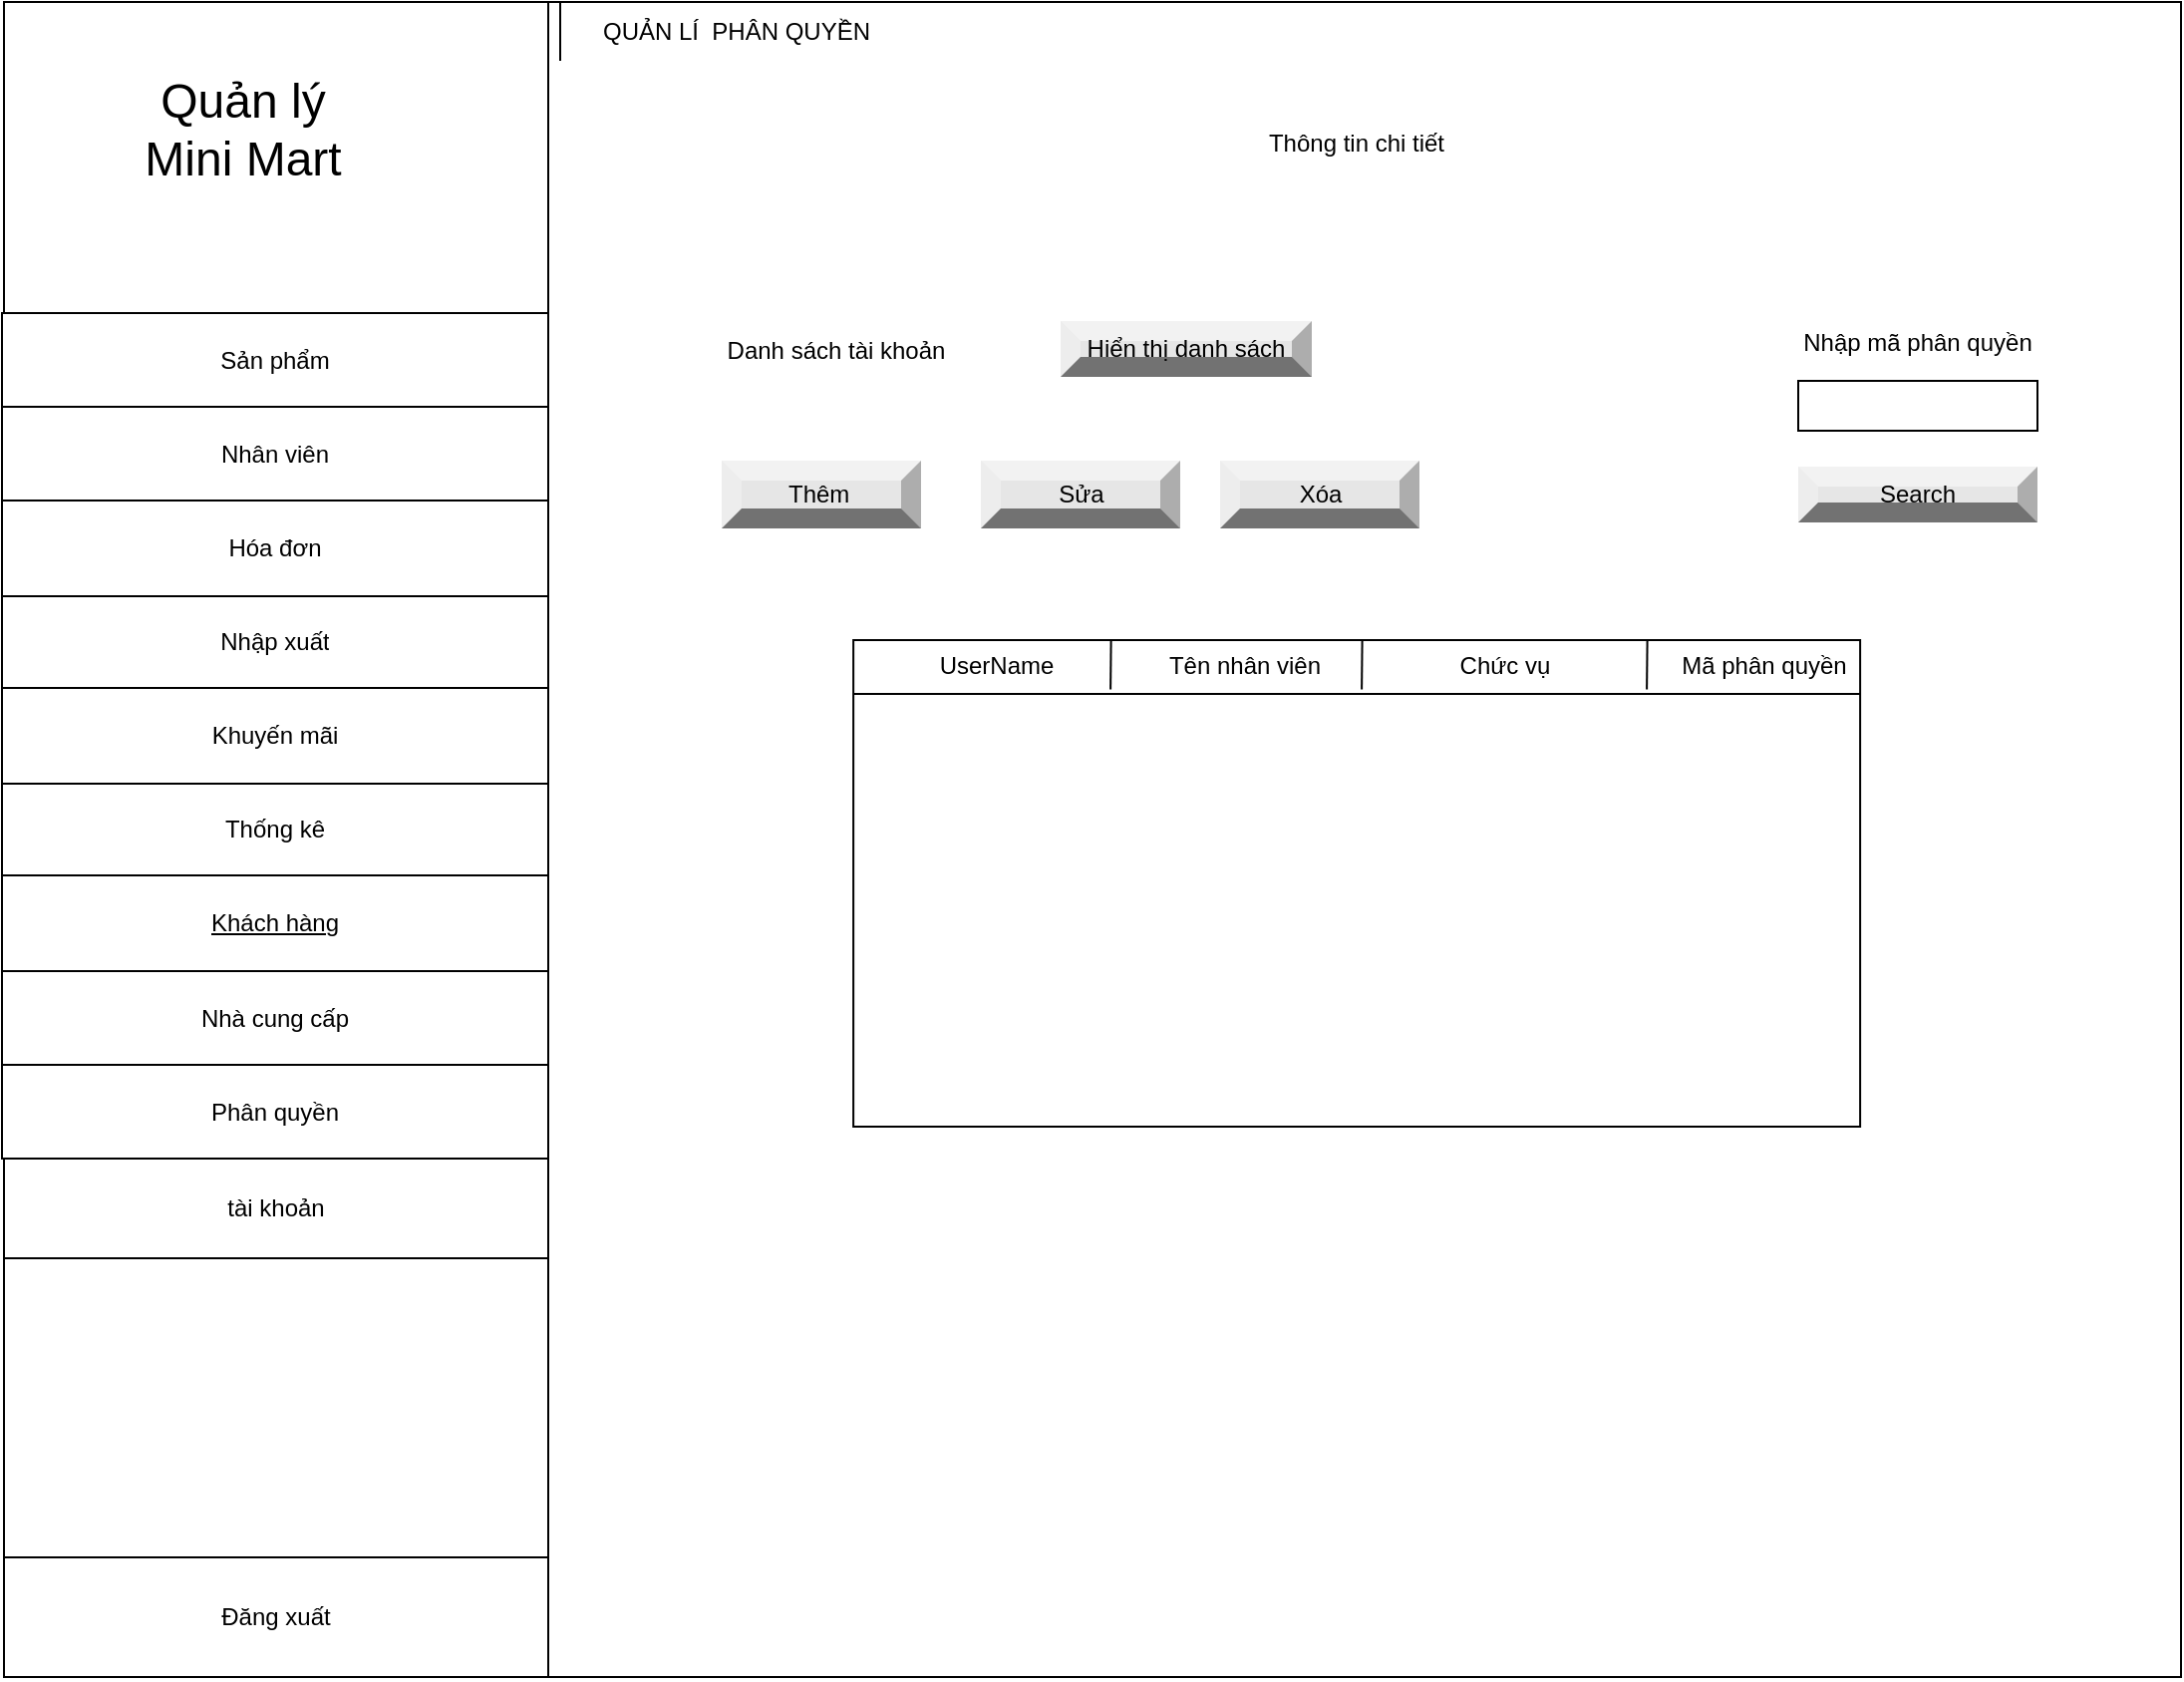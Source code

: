 <mxfile version="20.3.0" type="device"><diagram id="7w9N7LTqzDfsP-V-Usr4" name="Page-1"><mxGraphModel dx="1038" dy="-3759" grid="1" gridSize="10" guides="1" tooltips="1" connect="1" arrows="1" fold="1" page="1" pageScale="1" pageWidth="850" pageHeight="1100" math="0" shadow="0"><root><mxCell id="0"/><mxCell id="1" parent="0"/><mxCell id="qLv3G58sNTViwblRYE8b-1" value="" style="rounded=0;whiteSpace=wrap;html=1;shadow=0;glass=0;sketch=0;fontSize=12;gradientColor=none;gradientDirection=north;" parent="1" vertex="1"><mxGeometry x="110" y="5450" width="1092" height="840" as="geometry"/></mxCell><mxCell id="qLv3G58sNTViwblRYE8b-2" value="Thông tin chi tiết" style="text;html=1;strokeColor=none;fillColor=none;align=center;verticalAlign=middle;whiteSpace=wrap;rounded=0;" parent="1" vertex="1"><mxGeometry x="733.06" y="5506" width="111" height="30" as="geometry"/></mxCell><mxCell id="qLv3G58sNTViwblRYE8b-3" value="Quản lý Mini Mart" style="text;html=1;strokeColor=none;fillColor=none;align=center;verticalAlign=middle;whiteSpace=wrap;rounded=0;fontSize=24;" parent="1" vertex="1"><mxGeometry x="169" y="5483" width="122" height="62" as="geometry"/></mxCell><mxCell id="qLv3G58sNTViwblRYE8b-4" value="QUẢN LÍ&amp;nbsp; PHÂN QUYỀN" style="shape=partialRectangle;whiteSpace=wrap;html=1;right=0;top=0;bottom=0;fillColor=none;routingCenterX=-0.5;fontSize=12;" parent="1" vertex="1"><mxGeometry x="389" y="5450" width="177" height="29" as="geometry"/></mxCell><mxCell id="qLv3G58sNTViwblRYE8b-20" value="Danh sách tài khoản" style="text;html=1;strokeColor=none;fillColor=none;align=center;verticalAlign=middle;whiteSpace=wrap;rounded=0;shadow=0;glass=0;sketch=0;fontSize=12;" parent="1" vertex="1"><mxGeometry x="455" y="5610" width="145" height="30" as="geometry"/></mxCell><mxCell id="qLv3G58sNTViwblRYE8b-21" value="Hiển thị danh sách" style="labelPosition=center;verticalLabelPosition=middle;align=center;html=1;shape=mxgraph.basic.shaded_button;dx=10;fillColor=#E6E6E6;strokeColor=none;whiteSpace=wrap;rounded=0;shadow=0;glass=0;sketch=0;fontSize=12;" parent="1" vertex="1"><mxGeometry x="640" y="5610" width="126" height="28" as="geometry"/></mxCell><mxCell id="qLv3G58sNTViwblRYE8b-25" value="" style="rounded=0;whiteSpace=wrap;html=1;shadow=0;glass=0;sketch=0;fontSize=12;gradientColor=none;gradientDirection=north;" parent="1" vertex="1"><mxGeometry x="1010" y="5640" width="120" height="25" as="geometry"/></mxCell><mxCell id="qLv3G58sNTViwblRYE8b-26" value="" style="endArrow=none;html=1;rounded=0;fontSize=12;entryX=0.25;entryY=1;entryDx=0;entryDy=0;exitX=0.25;exitY=0;exitDx=0;exitDy=0;" parent="1" source="qLv3G58sNTViwblRYE8b-1" target="qLv3G58sNTViwblRYE8b-1" edge="1"><mxGeometry width="50" height="50" relative="1" as="geometry"><mxPoint x="549" y="5802" as="sourcePoint"/><mxPoint x="599" y="5752" as="targetPoint"/></mxGeometry></mxCell><mxCell id="qLv3G58sNTViwblRYE8b-27" value="Search" style="labelPosition=center;verticalLabelPosition=middle;align=center;html=1;shape=mxgraph.basic.shaded_button;dx=10;fillColor=#E6E6E6;strokeColor=none;whiteSpace=wrap;rounded=0;shadow=0;glass=0;sketch=0;fontSize=12;" parent="1" vertex="1"><mxGeometry x="1010" y="5683" width="120" height="28" as="geometry"/></mxCell><mxCell id="qLv3G58sNTViwblRYE8b-38" value="" style="shape=table;startSize=0;container=1;collapsible=0;childLayout=tableLayout;rounded=0;shadow=0;glass=0;sketch=0;fontSize=12;gradientColor=none;gradientDirection=north;" parent="1" vertex="1"><mxGeometry x="109" y="5606" width="274" height="424" as="geometry"/></mxCell><mxCell id="qLv3G58sNTViwblRYE8b-39" value="" style="shape=tableRow;horizontal=0;startSize=0;swimlaneHead=0;swimlaneBody=0;top=0;left=0;bottom=0;right=0;collapsible=0;dropTarget=0;fillColor=none;points=[[0,0.5],[1,0.5]];portConstraint=eastwest;rounded=0;shadow=0;glass=0;sketch=0;fontSize=12;" parent="qLv3G58sNTViwblRYE8b-38" vertex="1"><mxGeometry width="274" height="47" as="geometry"/></mxCell><mxCell id="qLv3G58sNTViwblRYE8b-40" value="Sản phẩm" style="shape=partialRectangle;html=1;whiteSpace=wrap;connectable=0;overflow=hidden;fillColor=none;top=0;left=0;bottom=0;right=0;pointerEvents=1;rounded=0;shadow=0;glass=0;sketch=0;fontSize=12;" parent="qLv3G58sNTViwblRYE8b-39" vertex="1"><mxGeometry width="274" height="47" as="geometry"><mxRectangle width="274" height="47" as="alternateBounds"/></mxGeometry></mxCell><mxCell id="qLv3G58sNTViwblRYE8b-41" value="" style="shape=tableRow;horizontal=0;startSize=0;swimlaneHead=0;swimlaneBody=0;top=0;left=0;bottom=0;right=0;collapsible=0;dropTarget=0;fillColor=none;points=[[0,0.5],[1,0.5]];portConstraint=eastwest;rounded=0;shadow=0;glass=0;sketch=0;fontSize=12;" parent="qLv3G58sNTViwblRYE8b-38" vertex="1"><mxGeometry y="47" width="274" height="47" as="geometry"/></mxCell><mxCell id="qLv3G58sNTViwblRYE8b-42" value="Nhân viên" style="shape=partialRectangle;html=1;whiteSpace=wrap;connectable=0;overflow=hidden;fillColor=none;top=0;left=0;bottom=0;right=0;pointerEvents=1;rounded=0;shadow=0;glass=0;sketch=0;fontSize=12;" parent="qLv3G58sNTViwblRYE8b-41" vertex="1"><mxGeometry width="274" height="47" as="geometry"><mxRectangle width="274" height="47" as="alternateBounds"/></mxGeometry></mxCell><mxCell id="qLv3G58sNTViwblRYE8b-43" value="" style="shape=tableRow;horizontal=0;startSize=0;swimlaneHead=0;swimlaneBody=0;top=0;left=0;bottom=0;right=0;collapsible=0;dropTarget=0;fillColor=none;points=[[0,0.5],[1,0.5]];portConstraint=eastwest;rounded=0;shadow=0;glass=0;sketch=0;fontSize=12;" parent="qLv3G58sNTViwblRYE8b-38" vertex="1"><mxGeometry y="94" width="274" height="48" as="geometry"/></mxCell><mxCell id="qLv3G58sNTViwblRYE8b-44" value="&lt;span style=&quot;text-align: left;&quot;&gt;Hóa đơn&lt;/span&gt;" style="shape=partialRectangle;html=1;whiteSpace=wrap;connectable=0;overflow=hidden;fillColor=none;top=0;left=0;bottom=0;right=0;pointerEvents=1;rounded=0;shadow=0;glass=0;sketch=0;fontSize=12;" parent="qLv3G58sNTViwblRYE8b-43" vertex="1"><mxGeometry width="274" height="48" as="geometry"><mxRectangle width="274" height="48" as="alternateBounds"/></mxGeometry></mxCell><mxCell id="qLv3G58sNTViwblRYE8b-45" value="" style="shape=tableRow;horizontal=0;startSize=0;swimlaneHead=0;swimlaneBody=0;top=0;left=0;bottom=0;right=0;collapsible=0;dropTarget=0;fillColor=none;points=[[0,0.5],[1,0.5]];portConstraint=eastwest;rounded=0;shadow=0;glass=0;sketch=0;fontSize=12;" parent="qLv3G58sNTViwblRYE8b-38" vertex="1"><mxGeometry y="142" width="274" height="46" as="geometry"/></mxCell><mxCell id="qLv3G58sNTViwblRYE8b-46" value="Nhập xuất" style="shape=partialRectangle;html=1;whiteSpace=wrap;connectable=0;overflow=hidden;fillColor=none;top=0;left=0;bottom=0;right=0;pointerEvents=1;rounded=0;shadow=0;glass=0;sketch=0;fontSize=12;" parent="qLv3G58sNTViwblRYE8b-45" vertex="1"><mxGeometry width="274" height="46" as="geometry"><mxRectangle width="274" height="46" as="alternateBounds"/></mxGeometry></mxCell><mxCell id="qLv3G58sNTViwblRYE8b-47" value="" style="shape=tableRow;horizontal=0;startSize=0;swimlaneHead=0;swimlaneBody=0;top=0;left=0;bottom=0;right=0;collapsible=0;dropTarget=0;fillColor=none;points=[[0,0.5],[1,0.5]];portConstraint=eastwest;rounded=0;shadow=0;glass=0;sketch=0;fontSize=12;" parent="qLv3G58sNTViwblRYE8b-38" vertex="1"><mxGeometry y="188" width="274" height="48" as="geometry"/></mxCell><mxCell id="qLv3G58sNTViwblRYE8b-48" value="Khuyến mãi" style="shape=partialRectangle;html=1;whiteSpace=wrap;connectable=0;overflow=hidden;fillColor=none;top=0;left=0;bottom=0;right=0;pointerEvents=1;rounded=0;shadow=0;glass=0;sketch=0;fontSize=12;" parent="qLv3G58sNTViwblRYE8b-47" vertex="1"><mxGeometry width="274" height="48" as="geometry"><mxRectangle width="274" height="48" as="alternateBounds"/></mxGeometry></mxCell><mxCell id="qLv3G58sNTViwblRYE8b-49" value="" style="shape=tableRow;horizontal=0;startSize=0;swimlaneHead=0;swimlaneBody=0;top=0;left=0;bottom=0;right=0;collapsible=0;dropTarget=0;fillColor=none;points=[[0,0.5],[1,0.5]];portConstraint=eastwest;rounded=0;shadow=0;glass=0;sketch=0;fontSize=12;" parent="qLv3G58sNTViwblRYE8b-38" vertex="1"><mxGeometry y="236" width="274" height="46" as="geometry"/></mxCell><mxCell id="qLv3G58sNTViwblRYE8b-50" value="&lt;span style=&quot;text-align: left;&quot;&gt;Thống kê&lt;/span&gt;" style="shape=partialRectangle;html=1;whiteSpace=wrap;connectable=0;overflow=hidden;fillColor=none;top=0;left=0;bottom=0;right=0;pointerEvents=1;rounded=0;shadow=0;glass=0;sketch=0;fontSize=12;" parent="qLv3G58sNTViwblRYE8b-49" vertex="1"><mxGeometry width="274" height="46" as="geometry"><mxRectangle width="274" height="46" as="alternateBounds"/></mxGeometry></mxCell><mxCell id="qLv3G58sNTViwblRYE8b-51" value="" style="shape=tableRow;horizontal=0;startSize=0;swimlaneHead=0;swimlaneBody=0;top=0;left=0;bottom=0;right=0;collapsible=0;dropTarget=0;fillColor=none;points=[[0,0.5],[1,0.5]];portConstraint=eastwest;rounded=0;shadow=0;glass=0;sketch=0;fontSize=12;" parent="qLv3G58sNTViwblRYE8b-38" vertex="1"><mxGeometry y="282" width="274" height="48" as="geometry"/></mxCell><mxCell id="qLv3G58sNTViwblRYE8b-52" value="&lt;span style=&quot;text-align: left;&quot;&gt;&lt;u&gt;Khách hàng&lt;/u&gt;&lt;/span&gt;" style="shape=partialRectangle;html=1;whiteSpace=wrap;connectable=0;overflow=hidden;fillColor=none;top=0;left=0;bottom=0;right=0;pointerEvents=1;rounded=0;shadow=0;glass=0;sketch=0;fontSize=12;" parent="qLv3G58sNTViwblRYE8b-51" vertex="1"><mxGeometry width="274" height="48" as="geometry"><mxRectangle width="274" height="48" as="alternateBounds"/></mxGeometry></mxCell><mxCell id="qLv3G58sNTViwblRYE8b-53" value="" style="shape=tableRow;horizontal=0;startSize=0;swimlaneHead=0;swimlaneBody=0;top=0;left=0;bottom=0;right=0;collapsible=0;dropTarget=0;fillColor=none;points=[[0,0.5],[1,0.5]];portConstraint=eastwest;rounded=0;shadow=0;glass=0;sketch=0;fontSize=12;" parent="qLv3G58sNTViwblRYE8b-38" vertex="1"><mxGeometry y="330" width="274" height="47" as="geometry"/></mxCell><mxCell id="qLv3G58sNTViwblRYE8b-54" value="&lt;span style=&quot;text-align: left;&quot;&gt;Nhà cung cấp&lt;/span&gt;" style="shape=partialRectangle;html=1;whiteSpace=wrap;connectable=0;overflow=hidden;fillColor=none;top=0;left=0;bottom=0;right=0;pointerEvents=1;rounded=0;shadow=0;glass=0;sketch=0;fontSize=12;" parent="qLv3G58sNTViwblRYE8b-53" vertex="1"><mxGeometry width="274" height="47" as="geometry"><mxRectangle width="274" height="47" as="alternateBounds"/></mxGeometry></mxCell><mxCell id="qLv3G58sNTViwblRYE8b-55" value="" style="shape=tableRow;horizontal=0;startSize=0;swimlaneHead=0;swimlaneBody=0;top=0;left=0;bottom=0;right=0;collapsible=0;dropTarget=0;fillColor=none;points=[[0,0.5],[1,0.5]];portConstraint=eastwest;rounded=0;shadow=0;glass=0;sketch=0;fontSize=12;" parent="qLv3G58sNTViwblRYE8b-38" vertex="1"><mxGeometry y="377" width="274" height="47" as="geometry"/></mxCell><mxCell id="qLv3G58sNTViwblRYE8b-56" value="&lt;span style=&quot;text-align: left;&quot;&gt;Phân quyền&lt;/span&gt;" style="shape=partialRectangle;html=1;whiteSpace=wrap;connectable=0;overflow=hidden;fillColor=none;top=0;left=0;bottom=0;right=0;pointerEvents=1;rounded=0;shadow=0;glass=0;sketch=0;fontSize=12;" parent="qLv3G58sNTViwblRYE8b-55" vertex="1"><mxGeometry width="274" height="47" as="geometry"><mxRectangle width="274" height="47" as="alternateBounds"/></mxGeometry></mxCell><mxCell id="qLv3G58sNTViwblRYE8b-57" value="Đăng xuất" style="rounded=0;whiteSpace=wrap;html=1;shadow=0;glass=0;sketch=0;fontSize=12;gradientColor=none;gradientDirection=north;" parent="1" vertex="1"><mxGeometry x="110" y="6230" width="273" height="60" as="geometry"/></mxCell><mxCell id="qLv3G58sNTViwblRYE8b-58" value="tài khoản" style="rounded=0;whiteSpace=wrap;html=1;shadow=0;glass=0;sketch=0;fontSize=12;gradientColor=none;gradientDirection=north;" parent="1" vertex="1"><mxGeometry x="110" y="6030" width="273" height="50" as="geometry"/></mxCell><mxCell id="qLv3G58sNTViwblRYE8b-65" value="Sửa" style="labelPosition=center;verticalLabelPosition=middle;align=center;html=1;shape=mxgraph.basic.shaded_button;dx=10;fillColor=#E6E6E6;strokeColor=none;" parent="1" vertex="1"><mxGeometry x="600" y="5680" width="100" height="34" as="geometry"/></mxCell><mxCell id="qLv3G58sNTViwblRYE8b-66" value="Nhập mã phân quyền" style="text;html=1;strokeColor=none;fillColor=none;align=center;verticalAlign=middle;whiteSpace=wrap;rounded=0;" parent="1" vertex="1"><mxGeometry x="1010" y="5606" width="120" height="30" as="geometry"/></mxCell><mxCell id="MCwHQNAG-KAENqAjOE4i-25" value="" style="swimlane;whiteSpace=wrap;html=1;rounded=0;shadow=0;glass=0;sketch=0;fontSize=12;gradientColor=none;gradientDirection=north;startSize=27;" vertex="1" parent="1"><mxGeometry x="536.06" y="5770" width="505" height="244" as="geometry"/></mxCell><mxCell id="MCwHQNAG-KAENqAjOE4i-26" value="" style="endArrow=none;html=1;rounded=0;fontSize=12;exitX=0.143;exitY=0.006;exitDx=0;exitDy=0;exitPerimeter=0;" edge="1" parent="MCwHQNAG-KAENqAjOE4i-25"><mxGeometry width="50" height="50" relative="1" as="geometry"><mxPoint x="255.245" y="9.095e-13" as="sourcePoint"/><mxPoint x="255.0" y="24.8" as="targetPoint"/></mxGeometry></mxCell><mxCell id="MCwHQNAG-KAENqAjOE4i-27" value="" style="endArrow=none;html=1;rounded=0;fontSize=12;exitX=0.143;exitY=0.006;exitDx=0;exitDy=0;exitPerimeter=0;" edge="1" parent="MCwHQNAG-KAENqAjOE4i-25"><mxGeometry width="50" height="50" relative="1" as="geometry"><mxPoint x="398.245" y="9.095e-13" as="sourcePoint"/><mxPoint x="398.0" y="24.8" as="targetPoint"/></mxGeometry></mxCell><mxCell id="MCwHQNAG-KAENqAjOE4i-30" value="" style="endArrow=none;html=1;rounded=0;fontSize=12;exitX=0.143;exitY=0.006;exitDx=0;exitDy=0;exitPerimeter=0;" edge="1" parent="MCwHQNAG-KAENqAjOE4i-25"><mxGeometry width="50" height="50" relative="1" as="geometry"><mxPoint x="129.245" y="9.095e-13" as="sourcePoint"/><mxPoint x="129.0" y="24.8" as="targetPoint"/></mxGeometry></mxCell><mxCell id="MCwHQNAG-KAENqAjOE4i-31" value="UserName" style="text;html=1;strokeColor=none;fillColor=none;align=center;verticalAlign=middle;whiteSpace=wrap;rounded=0;fontSize=12;" vertex="1" parent="MCwHQNAG-KAENqAjOE4i-25"><mxGeometry x="26.0" y="-2" width="92" height="30" as="geometry"/></mxCell><mxCell id="MCwHQNAG-KAENqAjOE4i-32" value="Tên nhân viên" style="text;html=1;strokeColor=none;fillColor=none;align=center;verticalAlign=middle;whiteSpace=wrap;rounded=0;shadow=0;glass=0;sketch=0;fontSize=12;" vertex="1" parent="MCwHQNAG-KAENqAjOE4i-25"><mxGeometry x="138" y="-2" width="117" height="30" as="geometry"/></mxCell><mxCell id="MCwHQNAG-KAENqAjOE4i-33" value="Chức vụ" style="text;html=1;strokeColor=none;fillColor=none;align=center;verticalAlign=middle;whiteSpace=wrap;rounded=0;shadow=0;glass=0;sketch=0;fontSize=12;" vertex="1" parent="MCwHQNAG-KAENqAjOE4i-25"><mxGeometry x="254" y="-2" width="146" height="30" as="geometry"/></mxCell><mxCell id="MCwHQNAG-KAENqAjOE4i-34" value="Mã phân quyền" style="text;html=1;strokeColor=none;fillColor=none;align=center;verticalAlign=middle;whiteSpace=wrap;rounded=0;shadow=0;glass=0;sketch=0;fontSize=12;" vertex="1" parent="MCwHQNAG-KAENqAjOE4i-25"><mxGeometry x="400" y="-2" width="114" height="30" as="geometry"/></mxCell><mxCell id="MCwHQNAG-KAENqAjOE4i-37" value="Thêm&amp;nbsp;" style="labelPosition=center;verticalLabelPosition=middle;align=center;html=1;shape=mxgraph.basic.shaded_button;dx=10;fillColor=#E6E6E6;strokeColor=none;" vertex="1" parent="1"><mxGeometry x="470" y="5680" width="100" height="34" as="geometry"/></mxCell><mxCell id="MCwHQNAG-KAENqAjOE4i-39" value="Xóa" style="labelPosition=center;verticalLabelPosition=middle;align=center;html=1;shape=mxgraph.basic.shaded_button;dx=10;fillColor=#E6E6E6;strokeColor=none;" vertex="1" parent="1"><mxGeometry x="720" y="5680" width="100" height="34" as="geometry"/></mxCell></root></mxGraphModel></diagram></mxfile>